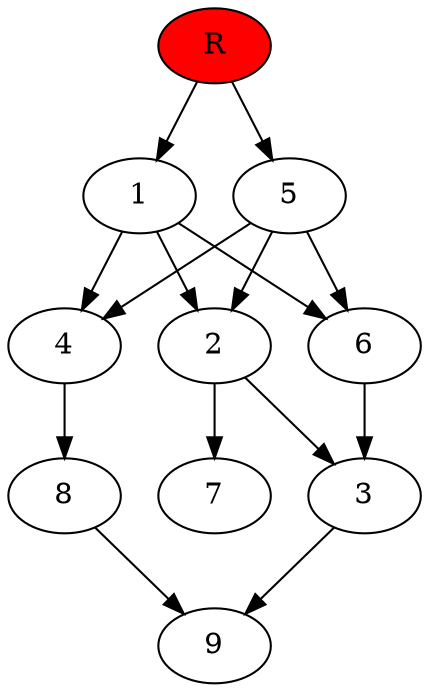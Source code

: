 digraph prb30098 {
	1
	2
	3
	4
	5
	6
	7
	8
	R [fillcolor="#ff0000" style=filled]
	1 -> 2
	1 -> 4
	1 -> 6
	2 -> 3
	2 -> 7
	3 -> 9
	4 -> 8
	5 -> 2
	5 -> 4
	5 -> 6
	6 -> 3
	8 -> 9
	R -> 1
	R -> 5
}
